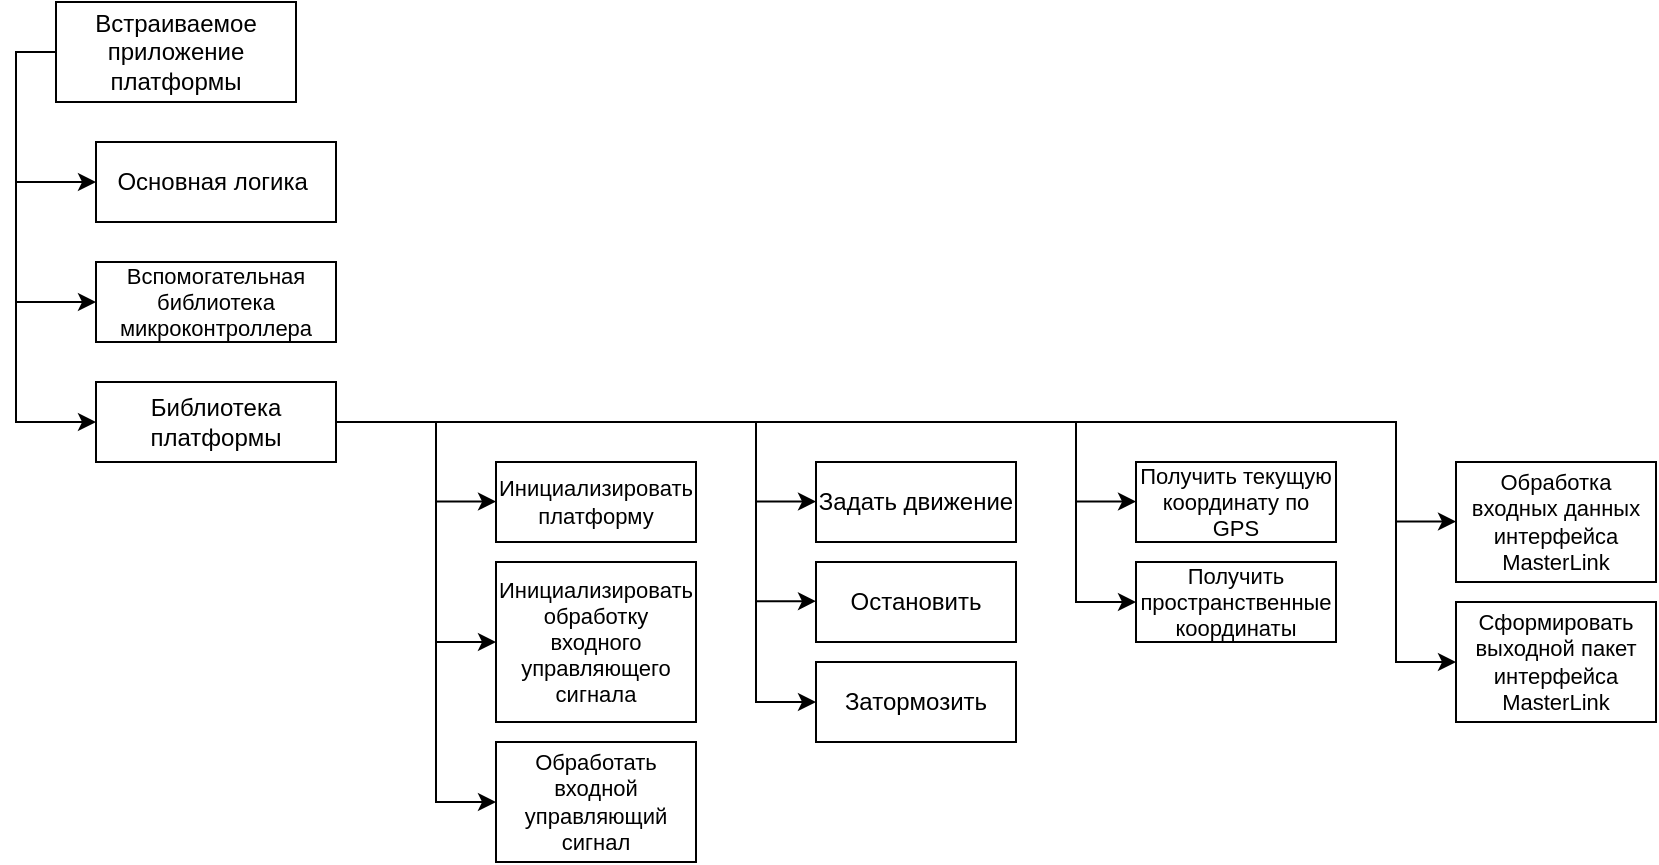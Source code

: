 <mxfile version="20.0.1" type="device"><diagram id="iLF4fgP9cS840gleEJfq" name="Page-1"><mxGraphModel dx="1298" dy="714" grid="1" gridSize="10" guides="1" tooltips="1" connect="1" arrows="1" fold="1" page="1" pageScale="1" pageWidth="827" pageHeight="1169" math="0" shadow="0"><root><mxCell id="0"/><mxCell id="1" parent="0"/><mxCell id="gXEtZdd6ua4NTWhKs2h_-1" style="edgeStyle=orthogonalEdgeStyle;rounded=0;orthogonalLoop=1;jettySize=auto;html=1;exitX=0;exitY=0.5;exitDx=0;exitDy=0;entryX=0;entryY=0.5;entryDx=0;entryDy=0;fontSize=13;startArrow=none;startFill=0;" edge="1" parent="1" source="lQt5S13IeB14Ayoz2q2k-3" target="lQt5S13IeB14Ayoz2q2k-13"><mxGeometry relative="1" as="geometry"/></mxCell><mxCell id="gXEtZdd6ua4NTWhKs2h_-2" style="edgeStyle=orthogonalEdgeStyle;rounded=0;orthogonalLoop=1;jettySize=auto;html=1;exitX=0;exitY=0.5;exitDx=0;exitDy=0;entryX=0;entryY=0.5;entryDx=0;entryDy=0;fontSize=13;startArrow=none;startFill=0;" edge="1" parent="1" source="lQt5S13IeB14Ayoz2q2k-3" target="lQt5S13IeB14Ayoz2q2k-17"><mxGeometry relative="1" as="geometry"/></mxCell><mxCell id="gXEtZdd6ua4NTWhKs2h_-3" style="edgeStyle=orthogonalEdgeStyle;rounded=0;orthogonalLoop=1;jettySize=auto;html=1;exitX=0;exitY=0.5;exitDx=0;exitDy=0;entryX=0;entryY=0.5;entryDx=0;entryDy=0;fontSize=13;startArrow=none;startFill=0;" edge="1" parent="1" source="lQt5S13IeB14Ayoz2q2k-3" target="lQt5S13IeB14Ayoz2q2k-14"><mxGeometry relative="1" as="geometry"/></mxCell><mxCell id="lQt5S13IeB14Ayoz2q2k-3" value="Встраиваемое приложение платформы" style="rounded=0;whiteSpace=wrap;html=1;" parent="1" vertex="1"><mxGeometry x="40" y="120" width="120" height="50" as="geometry"/></mxCell><mxCell id="lQt5S13IeB14Ayoz2q2k-13" value="Основная логика&amp;nbsp;" style="rounded=0;whiteSpace=wrap;html=1;" parent="1" vertex="1"><mxGeometry x="60" y="190" width="120" height="40" as="geometry"/></mxCell><mxCell id="gXEtZdd6ua4NTWhKs2h_-14" style="edgeStyle=orthogonalEdgeStyle;rounded=0;orthogonalLoop=1;jettySize=auto;html=1;exitX=1;exitY=0.5;exitDx=0;exitDy=0;fontSize=12;startArrow=none;startFill=0;entryX=0;entryY=0.5;entryDx=0;entryDy=0;" edge="1" parent="1" source="lQt5S13IeB14Ayoz2q2k-14" target="2Nk6vnhQ1eObPCi7lhGF-2"><mxGeometry relative="1" as="geometry"><mxPoint x="220" y="110" as="targetPoint"/><Array as="points"><mxPoint x="710" y="330"/><mxPoint x="710" y="450"/></Array></mxGeometry></mxCell><mxCell id="lQt5S13IeB14Ayoz2q2k-14" value="Библиотека платформы" style="rounded=0;whiteSpace=wrap;html=1;" parent="1" vertex="1"><mxGeometry x="60" y="310" width="120" height="40" as="geometry"/></mxCell><mxCell id="lQt5S13IeB14Ayoz2q2k-16" value="Задать движение" style="rounded=0;whiteSpace=wrap;html=1;" parent="1" vertex="1"><mxGeometry x="420" y="350" width="100" height="40" as="geometry"/></mxCell><mxCell id="lQt5S13IeB14Ayoz2q2k-17" value="Вспомогательная библиотека микроконтроллера" style="rounded=0;whiteSpace=wrap;html=1;fontSize=11;" parent="1" vertex="1"><mxGeometry x="60" y="250" width="120" height="40" as="geometry"/></mxCell><mxCell id="lQt5S13IeB14Ayoz2q2k-18" value="Остановить" style="rounded=0;whiteSpace=wrap;html=1;" parent="1" vertex="1"><mxGeometry x="420" y="400" width="100" height="40" as="geometry"/></mxCell><mxCell id="lQt5S13IeB14Ayoz2q2k-19" value="Затормозить" style="rounded=0;whiteSpace=wrap;html=1;" parent="1" vertex="1"><mxGeometry x="420" y="450" width="100" height="40" as="geometry"/></mxCell><mxCell id="lQt5S13IeB14Ayoz2q2k-20" value="Получить текущую координату по GPS" style="rounded=0;whiteSpace=wrap;html=1;fontSize=11;" parent="1" vertex="1"><mxGeometry x="580" y="350" width="100" height="40" as="geometry"/></mxCell><mxCell id="lQt5S13IeB14Ayoz2q2k-21" value="Обработать входной управляющий сигнал" style="rounded=0;whiteSpace=wrap;html=1;fontSize=11;" parent="1" vertex="1"><mxGeometry x="260" y="490" width="100" height="60" as="geometry"/></mxCell><mxCell id="lQt5S13IeB14Ayoz2q2k-31" value="Инициализировать платформу" style="rounded=0;whiteSpace=wrap;html=1;fontSize=11;" parent="1" vertex="1"><mxGeometry x="260" y="350" width="100" height="40" as="geometry"/></mxCell><mxCell id="lQt5S13IeB14Ayoz2q2k-32" value="Инициализировать обработку входного управляющего сигнала" style="rounded=0;whiteSpace=wrap;html=1;fontSize=11;" parent="1" vertex="1"><mxGeometry x="260" y="400" width="100" height="80" as="geometry"/></mxCell><mxCell id="2Nk6vnhQ1eObPCi7lhGF-1" value="Обработка входных данных интерфейса MasterLink" style="rounded=0;whiteSpace=wrap;html=1;fontSize=11;" parent="1" vertex="1"><mxGeometry x="740" y="350" width="100" height="60" as="geometry"/></mxCell><mxCell id="2Nk6vnhQ1eObPCi7lhGF-2" value="Сформировать выходной пакет интерфейса MasterLink" style="rounded=0;whiteSpace=wrap;html=1;fontSize=11;" parent="1" vertex="1"><mxGeometry x="740" y="420" width="100" height="60" as="geometry"/></mxCell><mxCell id="2Nk6vnhQ1eObPCi7lhGF-5" value="Получить пространственные координаты" style="rounded=0;whiteSpace=wrap;html=1;fontSize=11;" parent="1" vertex="1"><mxGeometry x="580" y="400" width="100" height="40" as="geometry"/></mxCell><mxCell id="gXEtZdd6ua4NTWhKs2h_-15" value="" style="endArrow=classic;html=1;rounded=0;fontSize=12;entryX=0;entryY=0.5;entryDx=0;entryDy=0;" edge="1" parent="1" target="lQt5S13IeB14Ayoz2q2k-21"><mxGeometry width="50" height="50" relative="1" as="geometry"><mxPoint x="230" y="330" as="sourcePoint"/><mxPoint x="510" y="520" as="targetPoint"/><Array as="points"><mxPoint x="230" y="520"/></Array></mxGeometry></mxCell><mxCell id="gXEtZdd6ua4NTWhKs2h_-16" value="" style="endArrow=classic;html=1;rounded=0;fontSize=12;entryX=0;entryY=0.5;entryDx=0;entryDy=0;" edge="1" parent="1" target="lQt5S13IeB14Ayoz2q2k-32"><mxGeometry width="50" height="50" relative="1" as="geometry"><mxPoint x="230" y="440" as="sourcePoint"/><mxPoint x="420" y="360" as="targetPoint"/></mxGeometry></mxCell><mxCell id="gXEtZdd6ua4NTWhKs2h_-17" value="" style="endArrow=classic;html=1;rounded=0;fontSize=12;entryX=0;entryY=0.5;entryDx=0;entryDy=0;" edge="1" parent="1" target="lQt5S13IeB14Ayoz2q2k-19"><mxGeometry width="50" height="50" relative="1" as="geometry"><mxPoint x="390" y="330" as="sourcePoint"/><mxPoint x="420" y="360" as="targetPoint"/><Array as="points"><mxPoint x="390" y="470"/></Array></mxGeometry></mxCell><mxCell id="gXEtZdd6ua4NTWhKs2h_-18" value="" style="endArrow=classic;html=1;rounded=0;fontSize=12;entryX=0;entryY=0.5;entryDx=0;entryDy=0;" edge="1" parent="1" target="2Nk6vnhQ1eObPCi7lhGF-5"><mxGeometry width="50" height="50" relative="1" as="geometry"><mxPoint x="550" y="330" as="sourcePoint"/><mxPoint x="470" y="570" as="targetPoint"/><Array as="points"><mxPoint x="550" y="420"/></Array></mxGeometry></mxCell><mxCell id="gXEtZdd6ua4NTWhKs2h_-19" value="" style="endArrow=classic;html=1;rounded=0;fontSize=12;entryX=0;entryY=0.5;entryDx=0;entryDy=0;" edge="1" parent="1"><mxGeometry width="50" height="50" relative="1" as="geometry"><mxPoint x="230" y="369.8" as="sourcePoint"/><mxPoint x="260" y="369.8" as="targetPoint"/></mxGeometry></mxCell><mxCell id="gXEtZdd6ua4NTWhKs2h_-20" value="" style="endArrow=classic;html=1;rounded=0;fontSize=12;entryX=0;entryY=0.5;entryDx=0;entryDy=0;" edge="1" parent="1"><mxGeometry width="50" height="50" relative="1" as="geometry"><mxPoint x="390" y="369.8" as="sourcePoint"/><mxPoint x="420" y="369.8" as="targetPoint"/></mxGeometry></mxCell><mxCell id="gXEtZdd6ua4NTWhKs2h_-21" value="" style="endArrow=classic;html=1;rounded=0;fontSize=12;entryX=0;entryY=0.5;entryDx=0;entryDy=0;" edge="1" parent="1"><mxGeometry width="50" height="50" relative="1" as="geometry"><mxPoint x="390" y="419.6" as="sourcePoint"/><mxPoint x="420" y="419.6" as="targetPoint"/></mxGeometry></mxCell><mxCell id="gXEtZdd6ua4NTWhKs2h_-22" value="" style="endArrow=classic;html=1;rounded=0;fontSize=12;entryX=0;entryY=0.5;entryDx=0;entryDy=0;" edge="1" parent="1"><mxGeometry width="50" height="50" relative="1" as="geometry"><mxPoint x="710" y="379.8" as="sourcePoint"/><mxPoint x="740" y="379.8" as="targetPoint"/></mxGeometry></mxCell><mxCell id="gXEtZdd6ua4NTWhKs2h_-24" value="" style="endArrow=classic;html=1;rounded=0;fontSize=12;entryX=0;entryY=0.5;entryDx=0;entryDy=0;" edge="1" parent="1"><mxGeometry width="50" height="50" relative="1" as="geometry"><mxPoint x="550" y="369.8" as="sourcePoint"/><mxPoint x="580" y="369.8" as="targetPoint"/></mxGeometry></mxCell></root></mxGraphModel></diagram></mxfile>
